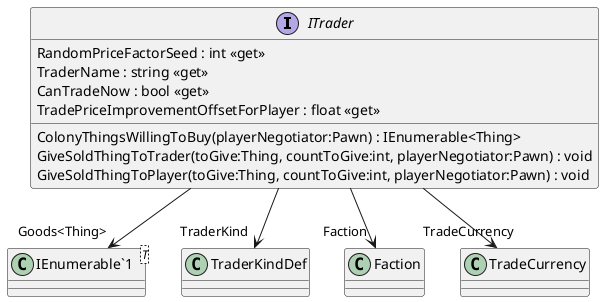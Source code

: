 @startuml
interface ITrader {
    RandomPriceFactorSeed : int <<get>>
    TraderName : string <<get>>
    CanTradeNow : bool <<get>>
    TradePriceImprovementOffsetForPlayer : float <<get>>
    ColonyThingsWillingToBuy(playerNegotiator:Pawn) : IEnumerable<Thing>
    GiveSoldThingToTrader(toGive:Thing, countToGive:int, playerNegotiator:Pawn) : void
    GiveSoldThingToPlayer(toGive:Thing, countToGive:int, playerNegotiator:Pawn) : void
}
class "IEnumerable`1"<T> {
}
ITrader --> "TraderKind" TraderKindDef
ITrader --> "Goods<Thing>" "IEnumerable`1"
ITrader --> "Faction" Faction
ITrader --> "TradeCurrency" TradeCurrency
@enduml
